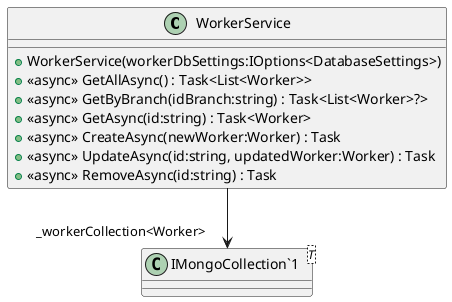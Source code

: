 @startuml
class WorkerService {
    + WorkerService(workerDbSettings:IOptions<DatabaseSettings>)
    + <<async>> GetAllAsync() : Task<List<Worker>>
    + <<async>> GetByBranch(idBranch:string) : Task<List<Worker>?>
    + <<async>> GetAsync(id:string) : Task<Worker>
    + <<async>> CreateAsync(newWorker:Worker) : Task
    + <<async>> UpdateAsync(id:string, updatedWorker:Worker) : Task
    + <<async>> RemoveAsync(id:string) : Task
}
class "IMongoCollection`1"<T> {
}
WorkerService --> "_workerCollection<Worker>" "IMongoCollection`1"
@enduml
